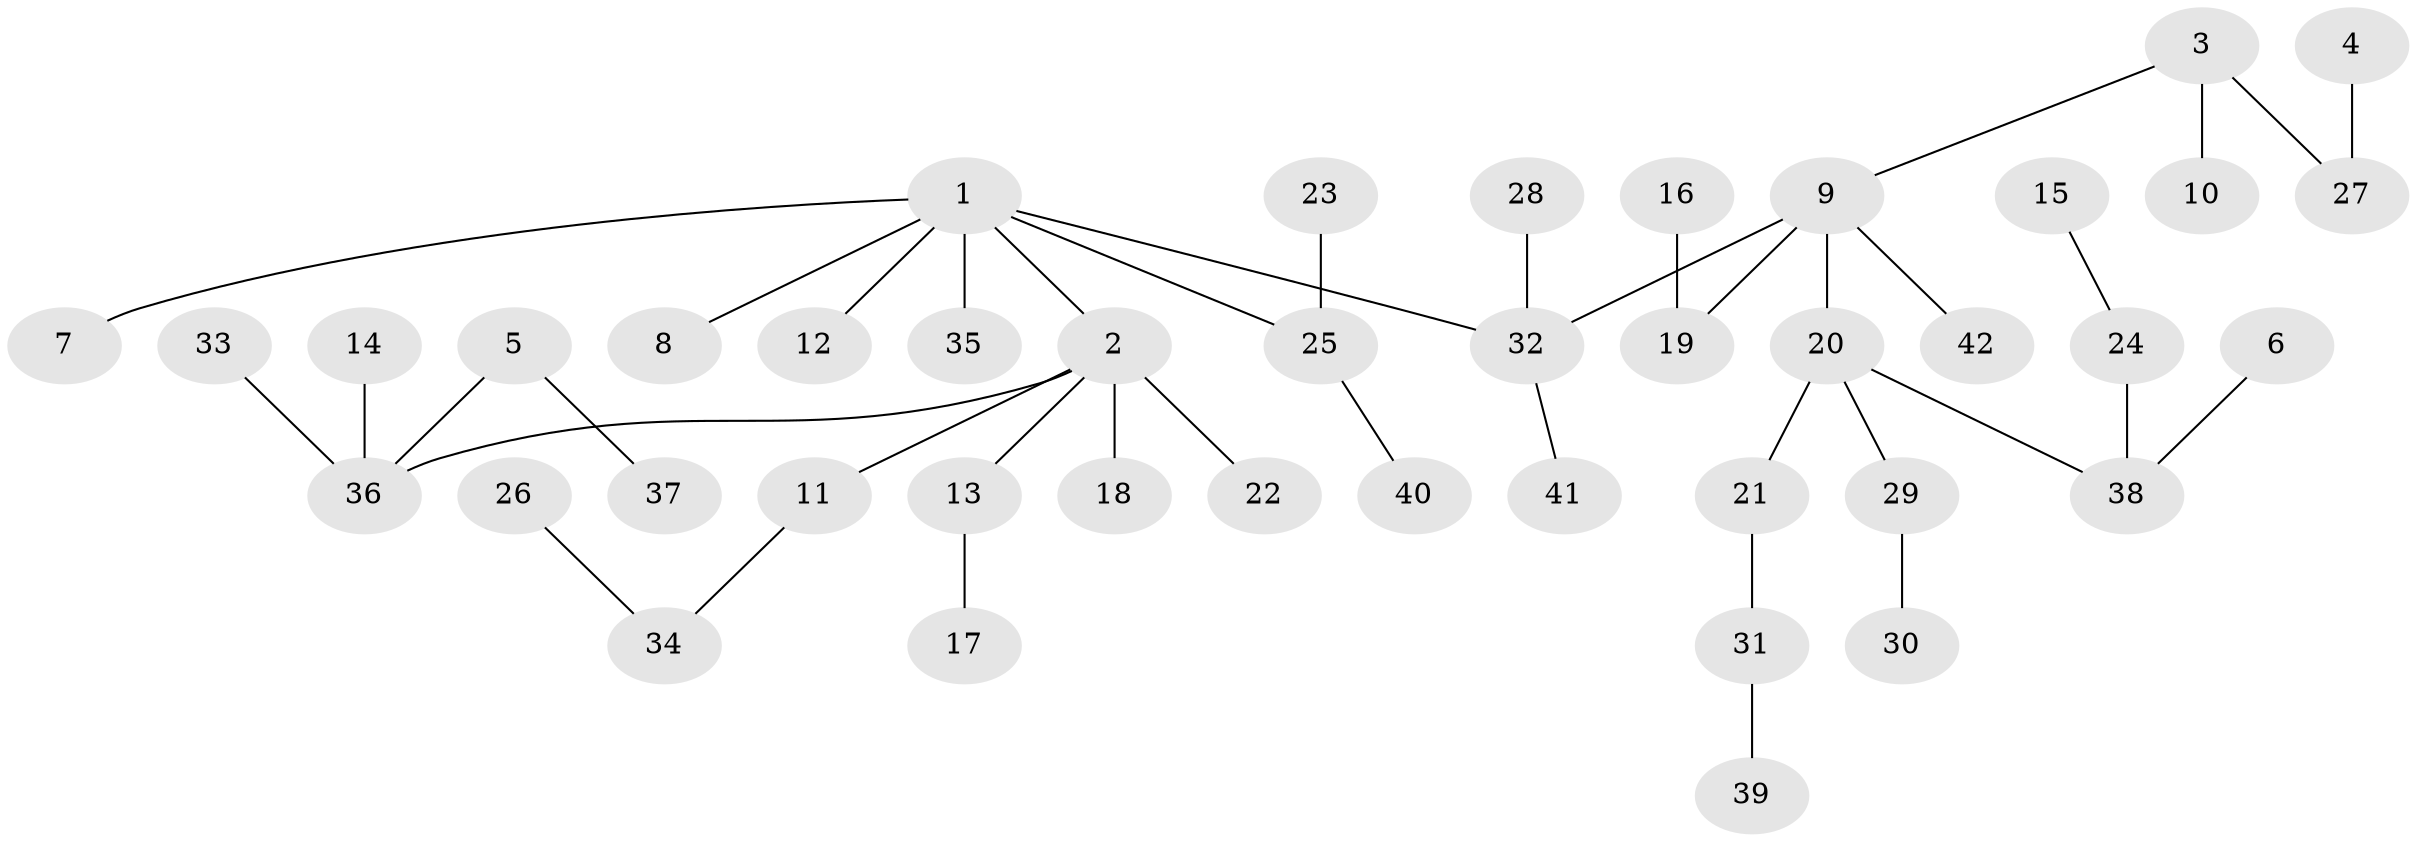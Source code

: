 // original degree distribution, {7: 0.012048192771084338, 3: 0.1686746987951807, 4: 0.060240963855421686, 1: 0.4819277108433735, 5: 0.03614457831325301, 2: 0.24096385542168675}
// Generated by graph-tools (version 1.1) at 2025/26/03/09/25 03:26:28]
// undirected, 42 vertices, 41 edges
graph export_dot {
graph [start="1"]
  node [color=gray90,style=filled];
  1;
  2;
  3;
  4;
  5;
  6;
  7;
  8;
  9;
  10;
  11;
  12;
  13;
  14;
  15;
  16;
  17;
  18;
  19;
  20;
  21;
  22;
  23;
  24;
  25;
  26;
  27;
  28;
  29;
  30;
  31;
  32;
  33;
  34;
  35;
  36;
  37;
  38;
  39;
  40;
  41;
  42;
  1 -- 2 [weight=1.0];
  1 -- 7 [weight=1.0];
  1 -- 8 [weight=1.0];
  1 -- 12 [weight=1.0];
  1 -- 25 [weight=1.0];
  1 -- 32 [weight=1.0];
  1 -- 35 [weight=1.0];
  2 -- 11 [weight=1.0];
  2 -- 13 [weight=1.0];
  2 -- 18 [weight=1.0];
  2 -- 22 [weight=1.0];
  2 -- 36 [weight=1.0];
  3 -- 9 [weight=1.0];
  3 -- 10 [weight=1.0];
  3 -- 27 [weight=1.0];
  4 -- 27 [weight=1.0];
  5 -- 36 [weight=1.0];
  5 -- 37 [weight=1.0];
  6 -- 38 [weight=1.0];
  9 -- 19 [weight=1.0];
  9 -- 20 [weight=1.0];
  9 -- 32 [weight=1.0];
  9 -- 42 [weight=1.0];
  11 -- 34 [weight=1.0];
  13 -- 17 [weight=1.0];
  14 -- 36 [weight=1.0];
  15 -- 24 [weight=1.0];
  16 -- 19 [weight=1.0];
  20 -- 21 [weight=1.0];
  20 -- 29 [weight=1.0];
  20 -- 38 [weight=1.0];
  21 -- 31 [weight=1.0];
  23 -- 25 [weight=1.0];
  24 -- 38 [weight=1.0];
  25 -- 40 [weight=1.0];
  26 -- 34 [weight=1.0];
  28 -- 32 [weight=1.0];
  29 -- 30 [weight=1.0];
  31 -- 39 [weight=1.0];
  32 -- 41 [weight=1.0];
  33 -- 36 [weight=1.0];
}

